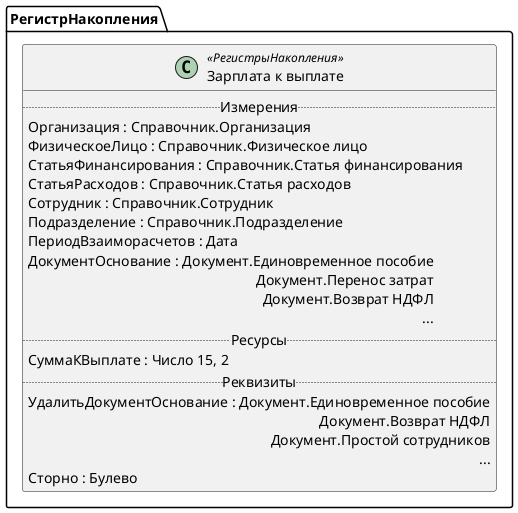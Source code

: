 ﻿@startuml ЗарплатаКВыплате
'!include templates.wsd
'..\include templates.wsd
class РегистрНакопления.ЗарплатаКВыплате as "Зарплата к выплате" <<РегистрыНакопления>>
{
..Измерения..
Организация : Справочник.Организация
ФизическоеЛицо : Справочник.Физическое лицо
СтатьяФинансирования : Справочник.Статья финансирования
СтатьяРасходов : Справочник.Статья расходов
Сотрудник : Справочник.Сотрудник
Подразделение : Справочник.Подразделение
ПериодВзаиморасчетов : Дата
ДокументОснование : Документ.Единовременное пособие\rДокумент.Перенос затрат\rДокумент.Возврат НДФЛ\r...
..Ресурсы..
СуммаКВыплате : Число 15, 2
..Реквизиты..
УдалитьДокументОснование : Документ.Единовременное пособие\rДокумент.Возврат НДФЛ\rДокумент.Простой сотрудников\r...
Сторно : Булево
}
@enduml
